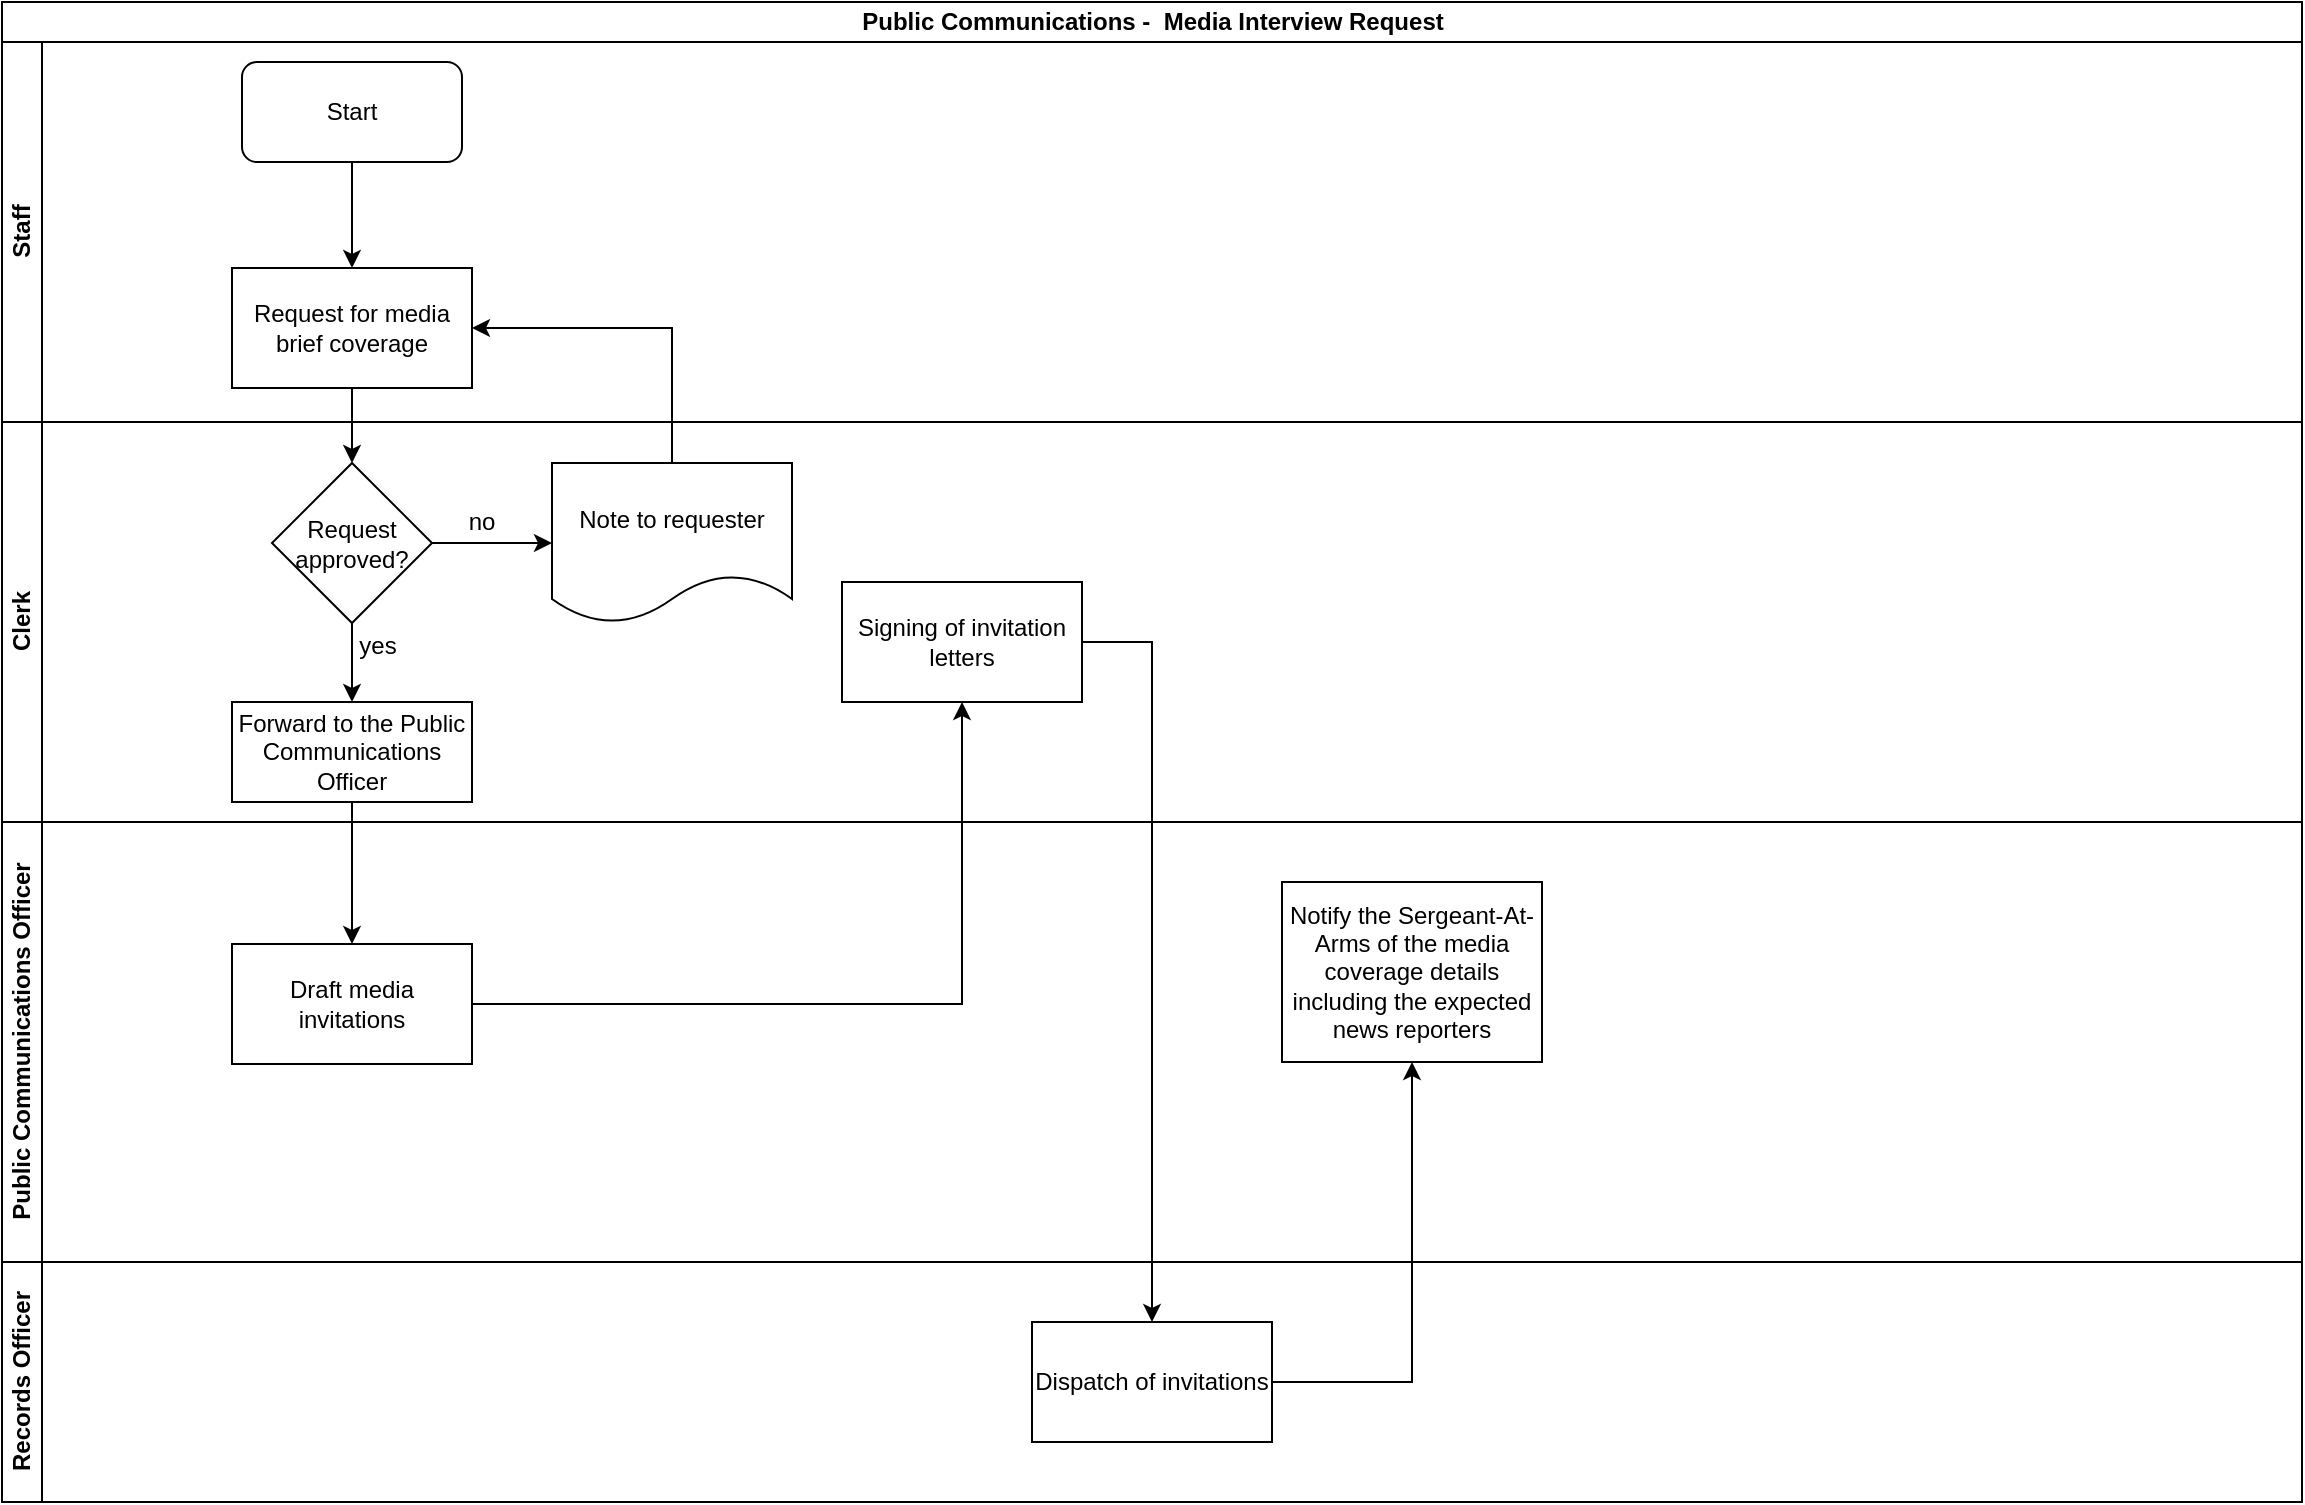 <mxfile version="13.7.7" type="github">
  <diagram id="6Ehz5MfZboytCfgk9tv6" name="Page-1">
    <mxGraphModel dx="910" dy="487" grid="1" gridSize="10" guides="1" tooltips="1" connect="1" arrows="1" fold="1" page="1" pageScale="1" pageWidth="1169" pageHeight="827" math="0" shadow="0">
      <root>
        <mxCell id="0" />
        <mxCell id="1" parent="0" />
        <mxCell id="peqGWXsckzBnaxJtXZJ2-1" value="Public Communications -&amp;nbsp; Media Interview Request" style="swimlane;html=1;childLayout=stackLayout;resizeParent=1;resizeParentMax=0;horizontal=1;startSize=20;horizontalStack=0;" vertex="1" parent="1">
          <mxGeometry x="10" y="20" width="1150" height="750" as="geometry" />
        </mxCell>
        <mxCell id="peqGWXsckzBnaxJtXZJ2-2" value="Staff" style="swimlane;html=1;startSize=20;horizontal=0;" vertex="1" parent="peqGWXsckzBnaxJtXZJ2-1">
          <mxGeometry y="20" width="1150" height="190" as="geometry" />
        </mxCell>
        <mxCell id="peqGWXsckzBnaxJtXZJ2-6" value="Start" style="rounded=1;whiteSpace=wrap;html=1;" vertex="1" parent="peqGWXsckzBnaxJtXZJ2-2">
          <mxGeometry x="120" y="10" width="110" height="50" as="geometry" />
        </mxCell>
        <mxCell id="peqGWXsckzBnaxJtXZJ2-9" value="Request for media brief coverage" style="rounded=0;whiteSpace=wrap;html=1;" vertex="1" parent="peqGWXsckzBnaxJtXZJ2-2">
          <mxGeometry x="115" y="113" width="120" height="60" as="geometry" />
        </mxCell>
        <mxCell id="peqGWXsckzBnaxJtXZJ2-8" value="" style="edgeStyle=orthogonalEdgeStyle;rounded=0;orthogonalLoop=1;jettySize=auto;html=1;entryX=0.5;entryY=0;entryDx=0;entryDy=0;" edge="1" parent="peqGWXsckzBnaxJtXZJ2-2" source="peqGWXsckzBnaxJtXZJ2-6" target="peqGWXsckzBnaxJtXZJ2-9">
          <mxGeometry relative="1" as="geometry">
            <mxPoint x="175" y="115" as="targetPoint" />
          </mxGeometry>
        </mxCell>
        <mxCell id="peqGWXsckzBnaxJtXZJ2-3" value="Clerk" style="swimlane;html=1;startSize=20;horizontal=0;" vertex="1" parent="peqGWXsckzBnaxJtXZJ2-1">
          <mxGeometry y="210" width="1150" height="200" as="geometry" />
        </mxCell>
        <mxCell id="peqGWXsckzBnaxJtXZJ2-21" value="no" style="text;html=1;strokeColor=none;fillColor=none;align=center;verticalAlign=middle;whiteSpace=wrap;rounded=0;" vertex="1" parent="peqGWXsckzBnaxJtXZJ2-3">
          <mxGeometry x="220" y="40" width="40" height="20" as="geometry" />
        </mxCell>
        <mxCell id="peqGWXsckzBnaxJtXZJ2-10" value="Request approved?" style="rhombus;whiteSpace=wrap;html=1;rounded=0;" vertex="1" parent="peqGWXsckzBnaxJtXZJ2-3">
          <mxGeometry x="135" y="20.5" width="80" height="80" as="geometry" />
        </mxCell>
        <mxCell id="peqGWXsckzBnaxJtXZJ2-13" value="" style="edgeStyle=orthogonalEdgeStyle;rounded=0;orthogonalLoop=1;jettySize=auto;html=1;" edge="1" parent="peqGWXsckzBnaxJtXZJ2-3" source="peqGWXsckzBnaxJtXZJ2-10" target="peqGWXsckzBnaxJtXZJ2-12">
          <mxGeometry relative="1" as="geometry" />
        </mxCell>
        <mxCell id="peqGWXsckzBnaxJtXZJ2-14" value="yes" style="text;html=1;strokeColor=none;fillColor=none;align=center;verticalAlign=middle;whiteSpace=wrap;rounded=0;" vertex="1" parent="peqGWXsckzBnaxJtXZJ2-3">
          <mxGeometry x="168" y="101.5" width="40" height="20" as="geometry" />
        </mxCell>
        <mxCell id="peqGWXsckzBnaxJtXZJ2-22" value="Signing of invitation letters" style="whiteSpace=wrap;html=1;rounded=0;" vertex="1" parent="peqGWXsckzBnaxJtXZJ2-3">
          <mxGeometry x="420" y="80" width="120" height="60" as="geometry" />
        </mxCell>
        <mxCell id="peqGWXsckzBnaxJtXZJ2-12" value="Forward to the Public Communications Officer" style="whiteSpace=wrap;html=1;rounded=0;" vertex="1" parent="peqGWXsckzBnaxJtXZJ2-3">
          <mxGeometry x="115" y="140" width="120" height="50" as="geometry" />
        </mxCell>
        <mxCell id="peqGWXsckzBnaxJtXZJ2-4" value="Public Communications Officer" style="swimlane;html=1;startSize=20;horizontal=0;" vertex="1" parent="peqGWXsckzBnaxJtXZJ2-1">
          <mxGeometry y="410" width="1150" height="220" as="geometry" />
        </mxCell>
        <mxCell id="peqGWXsckzBnaxJtXZJ2-26" value="Notify the Sergeant-At-Arms of the media coverage details including the expected news reporters" style="whiteSpace=wrap;html=1;rounded=0;" vertex="1" parent="peqGWXsckzBnaxJtXZJ2-4">
          <mxGeometry x="640" y="30" width="130" height="90" as="geometry" />
        </mxCell>
        <mxCell id="peqGWXsckzBnaxJtXZJ2-15" value="Draft media invitations" style="whiteSpace=wrap;html=1;rounded=0;" vertex="1" parent="peqGWXsckzBnaxJtXZJ2-4">
          <mxGeometry x="115" y="61" width="120" height="60" as="geometry" />
        </mxCell>
        <mxCell id="peqGWXsckzBnaxJtXZJ2-5" value="Records Officer" style="swimlane;html=1;startSize=20;horizontal=0;" vertex="1" parent="peqGWXsckzBnaxJtXZJ2-1">
          <mxGeometry y="630" width="1150" height="120" as="geometry" />
        </mxCell>
        <mxCell id="peqGWXsckzBnaxJtXZJ2-24" value="Dispatch of invitations" style="whiteSpace=wrap;html=1;rounded=0;" vertex="1" parent="peqGWXsckzBnaxJtXZJ2-5">
          <mxGeometry x="515" y="30" width="120" height="60" as="geometry" />
        </mxCell>
        <mxCell id="peqGWXsckzBnaxJtXZJ2-11" value="" style="edgeStyle=orthogonalEdgeStyle;rounded=0;orthogonalLoop=1;jettySize=auto;html=1;" edge="1" parent="peqGWXsckzBnaxJtXZJ2-1" source="peqGWXsckzBnaxJtXZJ2-9" target="peqGWXsckzBnaxJtXZJ2-10">
          <mxGeometry relative="1" as="geometry" />
        </mxCell>
        <mxCell id="peqGWXsckzBnaxJtXZJ2-16" value="" style="edgeStyle=orthogonalEdgeStyle;rounded=0;orthogonalLoop=1;jettySize=auto;html=1;" edge="1" parent="peqGWXsckzBnaxJtXZJ2-1" source="peqGWXsckzBnaxJtXZJ2-12" target="peqGWXsckzBnaxJtXZJ2-15">
          <mxGeometry relative="1" as="geometry" />
        </mxCell>
        <mxCell id="peqGWXsckzBnaxJtXZJ2-23" value="" style="edgeStyle=orthogonalEdgeStyle;rounded=0;orthogonalLoop=1;jettySize=auto;html=1;" edge="1" parent="peqGWXsckzBnaxJtXZJ2-1" source="peqGWXsckzBnaxJtXZJ2-15" target="peqGWXsckzBnaxJtXZJ2-22">
          <mxGeometry relative="1" as="geometry" />
        </mxCell>
        <mxCell id="peqGWXsckzBnaxJtXZJ2-25" value="" style="edgeStyle=orthogonalEdgeStyle;rounded=0;orthogonalLoop=1;jettySize=auto;html=1;" edge="1" parent="peqGWXsckzBnaxJtXZJ2-1" source="peqGWXsckzBnaxJtXZJ2-22" target="peqGWXsckzBnaxJtXZJ2-24">
          <mxGeometry relative="1" as="geometry">
            <Array as="points">
              <mxPoint x="575" y="320" />
            </Array>
          </mxGeometry>
        </mxCell>
        <mxCell id="peqGWXsckzBnaxJtXZJ2-27" value="" style="edgeStyle=orthogonalEdgeStyle;rounded=0;orthogonalLoop=1;jettySize=auto;html=1;" edge="1" parent="peqGWXsckzBnaxJtXZJ2-1" source="peqGWXsckzBnaxJtXZJ2-24" target="peqGWXsckzBnaxJtXZJ2-26">
          <mxGeometry relative="1" as="geometry" />
        </mxCell>
        <mxCell id="peqGWXsckzBnaxJtXZJ2-20" value="" style="edgeStyle=orthogonalEdgeStyle;rounded=0;orthogonalLoop=1;jettySize=auto;html=1;entryX=1;entryY=0.5;entryDx=0;entryDy=0;" edge="1" parent="1" source="peqGWXsckzBnaxJtXZJ2-17" target="peqGWXsckzBnaxJtXZJ2-9">
          <mxGeometry relative="1" as="geometry">
            <mxPoint x="345" y="170.5" as="targetPoint" />
            <Array as="points">
              <mxPoint x="345" y="183" />
            </Array>
          </mxGeometry>
        </mxCell>
        <mxCell id="peqGWXsckzBnaxJtXZJ2-17" value="Note to requester" style="shape=document;whiteSpace=wrap;html=1;boundedLbl=1;rounded=0;" vertex="1" parent="1">
          <mxGeometry x="285" y="250.5" width="120" height="80" as="geometry" />
        </mxCell>
        <mxCell id="peqGWXsckzBnaxJtXZJ2-18" value="" style="edgeStyle=orthogonalEdgeStyle;rounded=0;orthogonalLoop=1;jettySize=auto;html=1;" edge="1" parent="1" source="peqGWXsckzBnaxJtXZJ2-10" target="peqGWXsckzBnaxJtXZJ2-17">
          <mxGeometry relative="1" as="geometry" />
        </mxCell>
      </root>
    </mxGraphModel>
  </diagram>
</mxfile>
